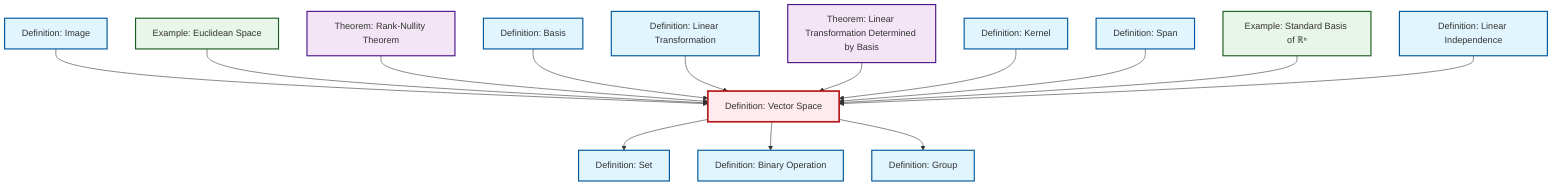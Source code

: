 graph TD
    classDef definition fill:#e1f5fe,stroke:#01579b,stroke-width:2px
    classDef theorem fill:#f3e5f5,stroke:#4a148c,stroke-width:2px
    classDef axiom fill:#fff3e0,stroke:#e65100,stroke-width:2px
    classDef example fill:#e8f5e9,stroke:#1b5e20,stroke-width:2px
    classDef current fill:#ffebee,stroke:#b71c1c,stroke-width:3px
    thm-linear-transformation-basis["Theorem: Linear Transformation Determined by Basis"]:::theorem
    ex-standard-basis-rn["Example: Standard Basis of ℝⁿ"]:::example
    def-binary-operation["Definition: Binary Operation"]:::definition
    ex-euclidean-space["Example: Euclidean Space"]:::example
    def-set["Definition: Set"]:::definition
    thm-rank-nullity["Theorem: Rank-Nullity Theorem"]:::theorem
    def-basis["Definition: Basis"]:::definition
    def-linear-transformation["Definition: Linear Transformation"]:::definition
    def-image["Definition: Image"]:::definition
    def-span["Definition: Span"]:::definition
    def-kernel["Definition: Kernel"]:::definition
    def-linear-independence["Definition: Linear Independence"]:::definition
    def-group["Definition: Group"]:::definition
    def-vector-space["Definition: Vector Space"]:::definition
    def-image --> def-vector-space
    ex-euclidean-space --> def-vector-space
    thm-rank-nullity --> def-vector-space
    def-basis --> def-vector-space
    def-linear-transformation --> def-vector-space
    def-vector-space --> def-set
    thm-linear-transformation-basis --> def-vector-space
    def-kernel --> def-vector-space
    def-span --> def-vector-space
    def-vector-space --> def-binary-operation
    def-vector-space --> def-group
    ex-standard-basis-rn --> def-vector-space
    def-linear-independence --> def-vector-space
    class def-vector-space current